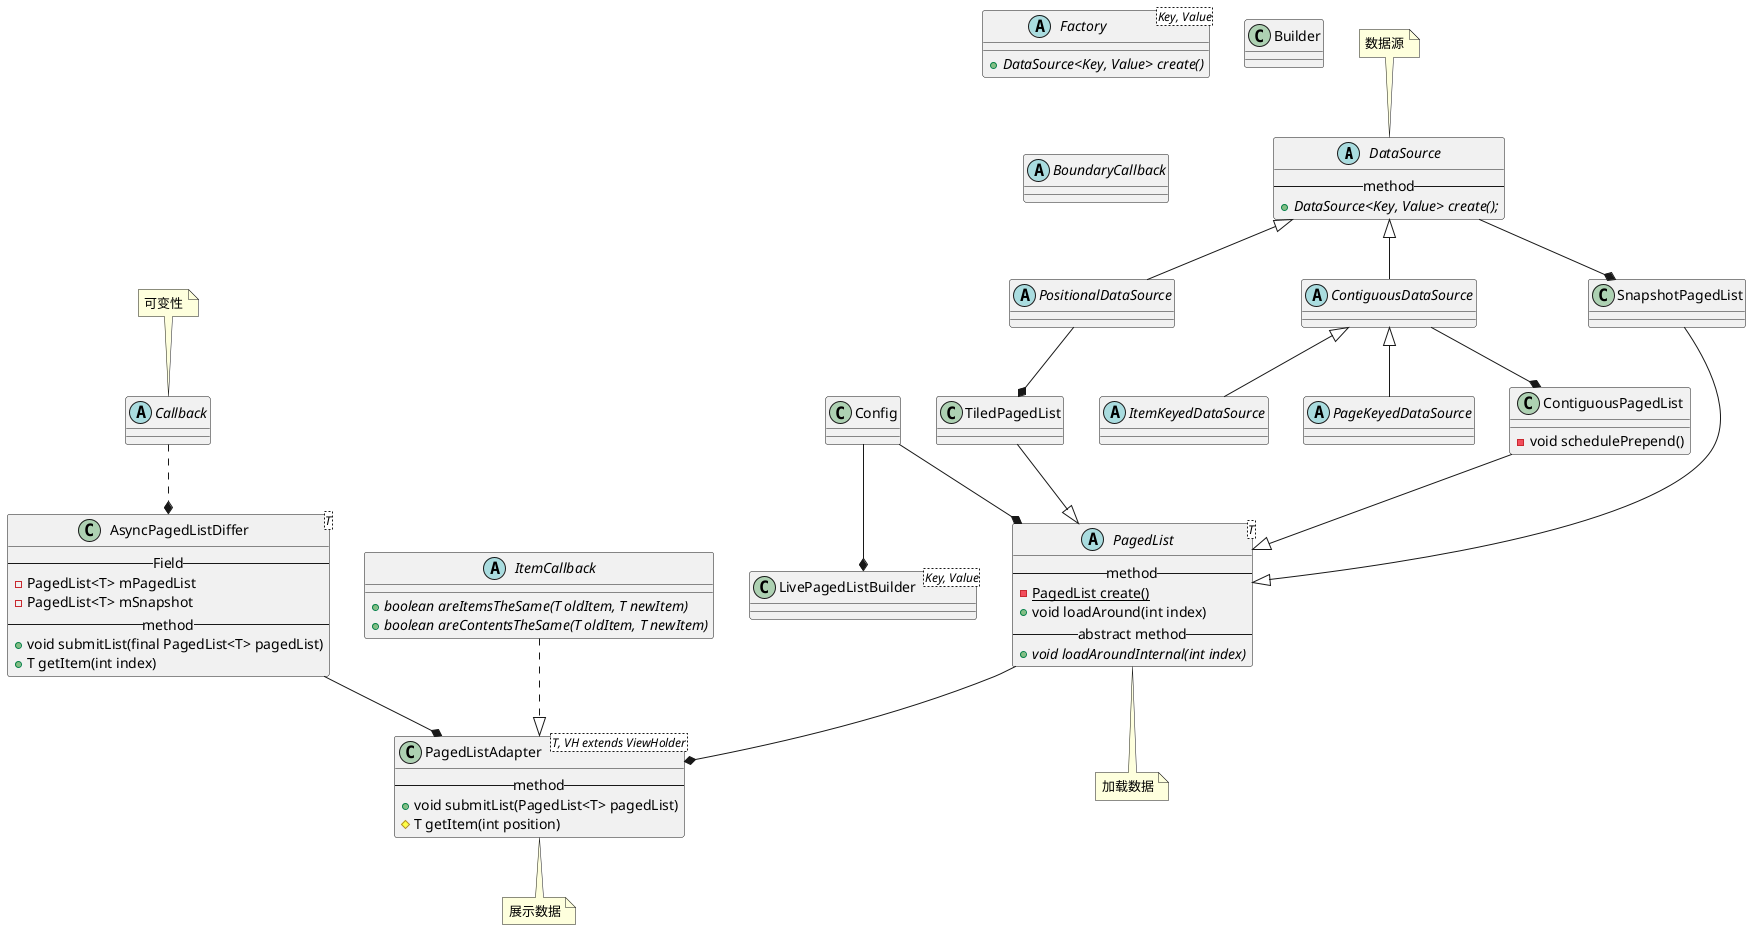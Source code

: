 @startuml
abstract class DataSource{
  -- method --
  + {abstract} DataSource<Key, Value> create();
}
note top: 数据源
abstract class PositionalDataSource
abstract class ContiguousDataSource
abstract class ItemKeyedDataSource
abstract class PageKeyedDataSource
class LivePagedListBuilder<Key, Value>
class AsyncPagedListDiffer<T>{
  -- Field --
  - PagedList<T> mPagedList
  - PagedList<T> mSnapshot
  -- method --
  + void submitList(final PagedList<T> pagedList)
  + T getItem(int index)
}
abstract class Factory<Key, Value>{
  + {abstract} DataSource<Key, Value> create()
}
class PagedListAdapter<T, VH extends ViewHolder>{
  -- method --
  + void submitList(PagedList<T> pagedList)
  # T getItem(int position)
}
note bottom:展示数据
class Builder
abstract class BoundaryCallback
abstract class Callback


abstract class PagedList<T>{
  -- method --
  - {static} PagedList create()
  + void loadAround(int index)
  -- abstract method --
  + {abstract} void loadAroundInternal(int index)
}
note bottom: 加载数据
class ContiguousPagedList{
  - void schedulePrepend()
}
class Config
Config --* PagedList


ContiguousPagedList --|> PagedList
SnapshotPagedList --|> PagedList
TiledPagedList --|> PagedList

ContiguousDataSource   <|-- ItemKeyedDataSource
ContiguousDataSource   <|-- PageKeyedDataSource
DataSource   <|-- PositionalDataSource
DataSource   <|-- ContiguousDataSource


DataSource --* SnapshotPagedList
ContiguousDataSource --* ContiguousPagedList
PositionalDataSource --* TiledPagedList

Config --* LivePagedListBuilder
AsyncPagedListDiffer --* PagedListAdapter
PagedList --* PagedListAdapter

abstract class ItemCallback{
  + {abstract} boolean areItemsTheSame(T oldItem, T newItem)
  + {abstract} boolean areContentsTheSame(T oldItem, T newItem)
}

ItemCallback ..|> PagedListAdapter


abstract class Callback
note top:可变性
Callback ..* AsyncPagedListDiffer
@enduml